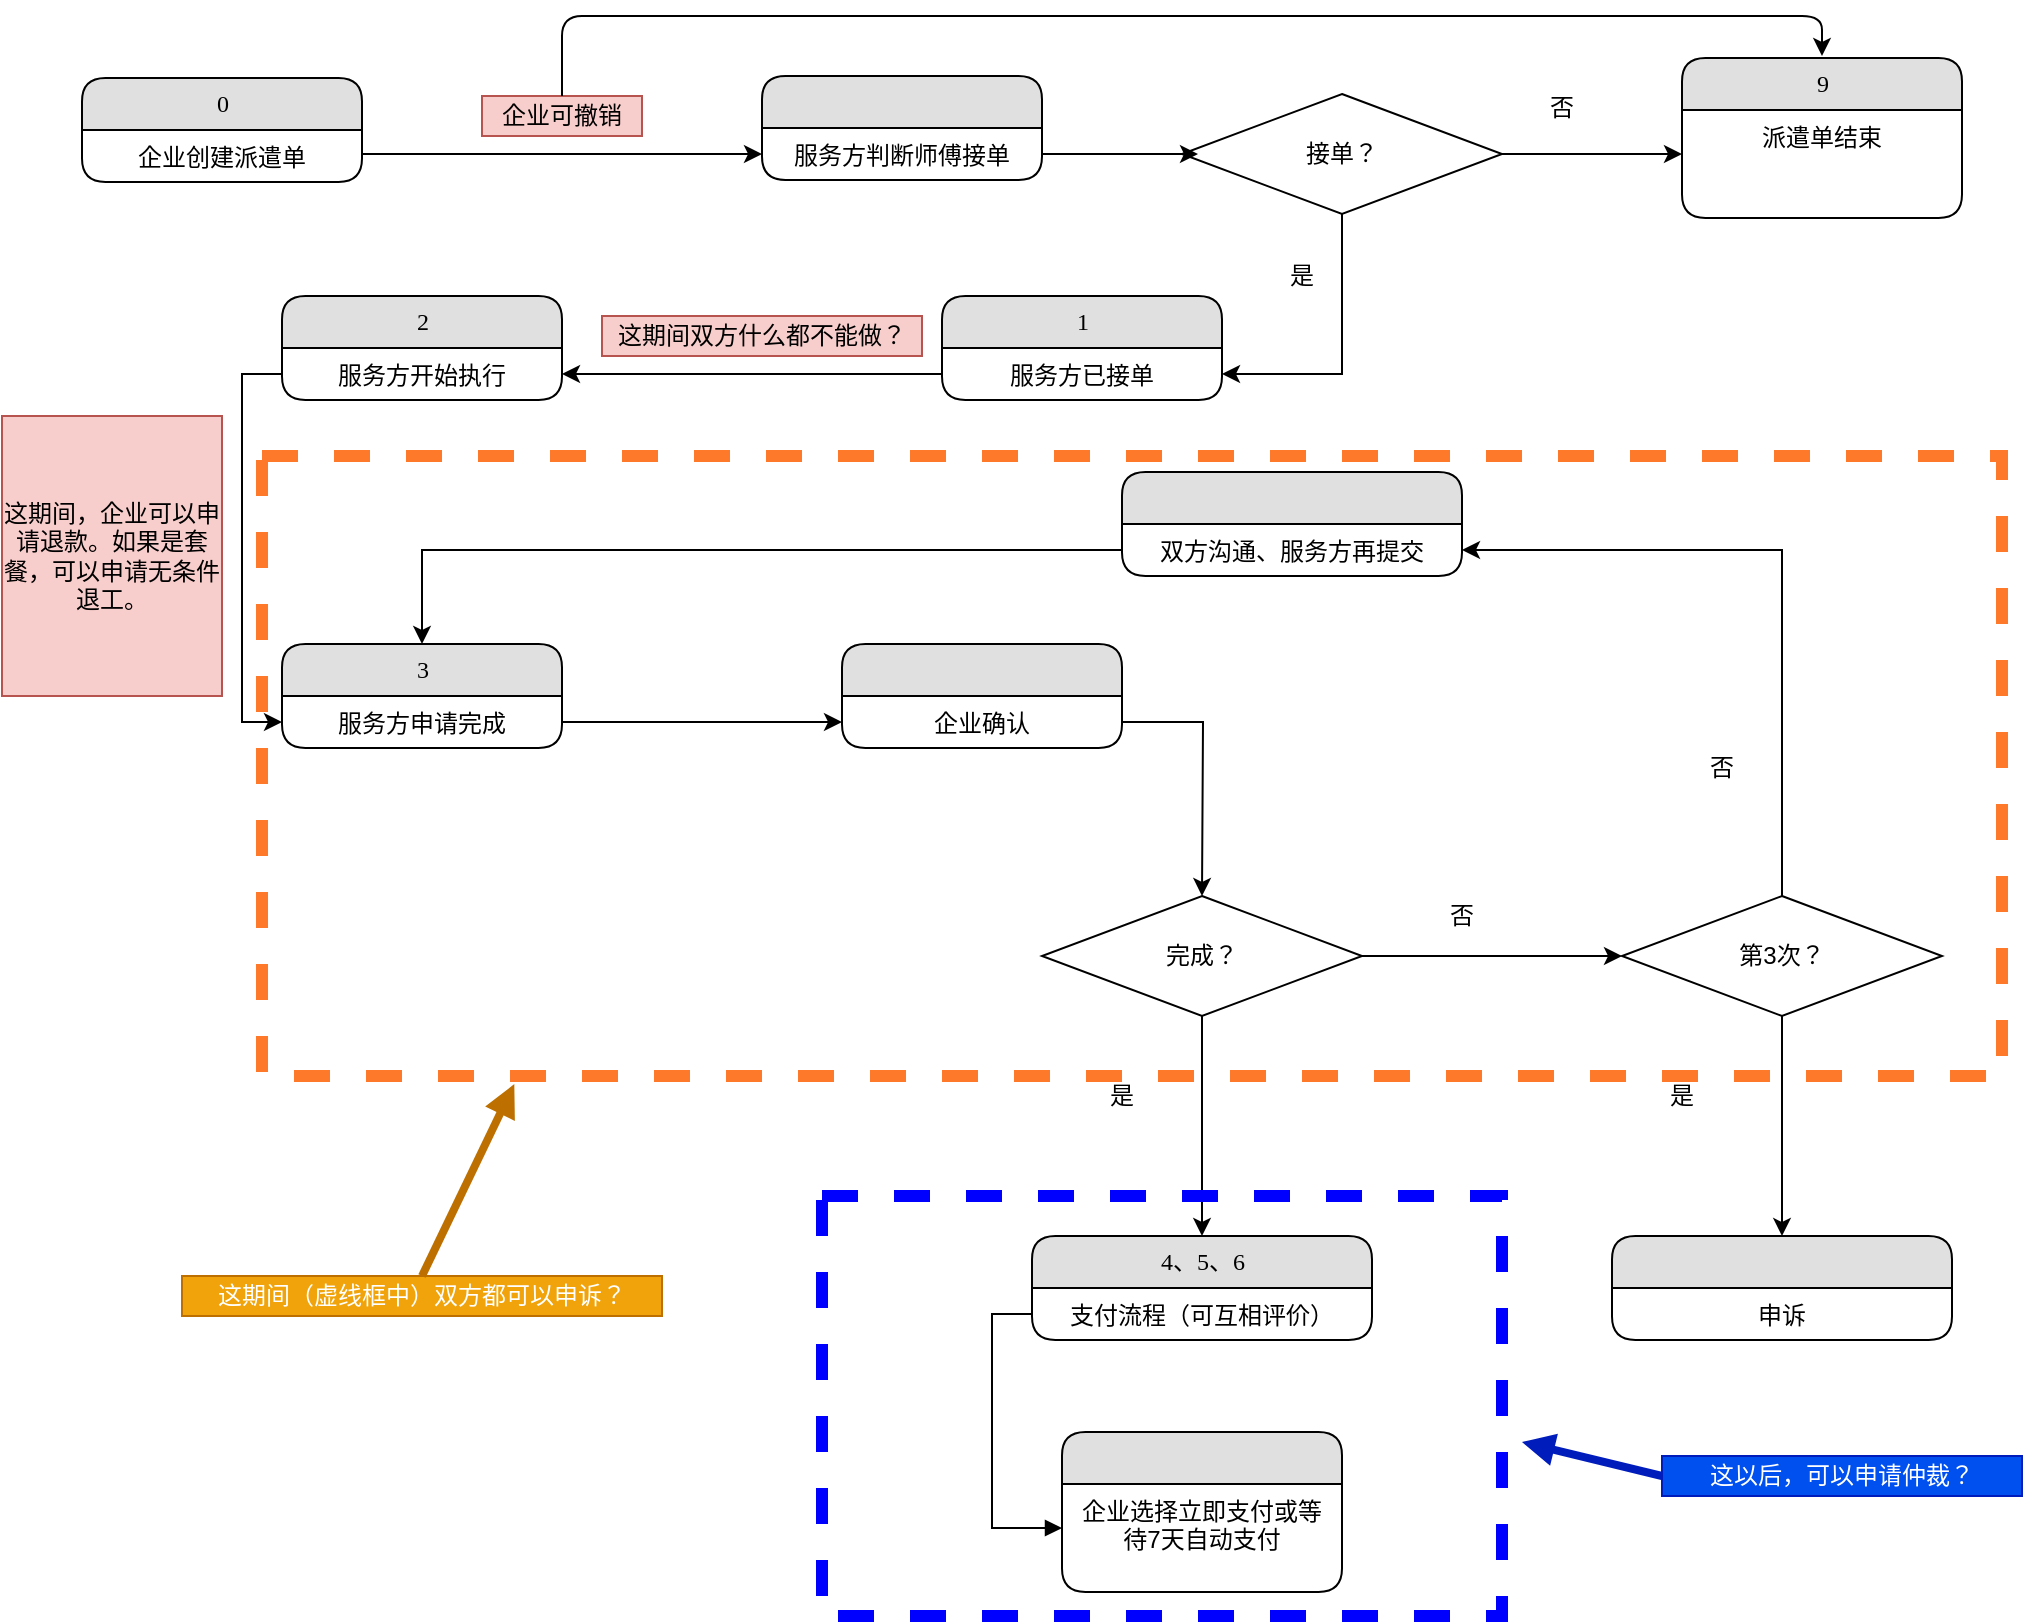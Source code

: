 <mxfile version="12.7.2" type="github">
  <diagram name="Page-1" id="52a04d89-c75d-2922-d76d-85b35f80e030">
    <mxGraphModel dx="1422" dy="828" grid="1" gridSize="10" guides="1" tooltips="1" connect="1" arrows="1" fold="1" page="1" pageScale="1" pageWidth="1100" pageHeight="850" background="#ffffff" math="0" shadow="0">
      <root>
        <mxCell id="0" />
        <mxCell id="1" parent="0" />
        <mxCell id="1fdf3b25b50cf41e-1" value="0" style="swimlane;html=1;fontStyle=0;childLayout=stackLayout;horizontal=1;startSize=26;fillColor=#e0e0e0;horizontalStack=0;resizeParent=1;resizeLast=0;collapsible=1;marginBottom=0;swimlaneFillColor=#ffffff;align=center;rounded=1;shadow=0;comic=0;labelBackgroundColor=none;strokeWidth=1;fontFamily=Verdana;fontSize=12" parent="1" vertex="1">
          <mxGeometry x="120" y="61" width="140" height="52" as="geometry" />
        </mxCell>
        <mxCell id="1fdf3b25b50cf41e-2" value="企业创建派遣单" style="text;html=1;strokeColor=none;fillColor=none;spacingLeft=4;spacingRight=4;whiteSpace=wrap;overflow=hidden;rotatable=0;points=[[0,0.5],[1,0.5]];portConstraint=eastwest;align=center;" parent="1fdf3b25b50cf41e-1" vertex="1">
          <mxGeometry y="26" width="140" height="24" as="geometry" />
        </mxCell>
        <mxCell id="d0jnjU2pJw37aTX6-w42-1" value="" style="swimlane;html=1;fontStyle=0;childLayout=stackLayout;horizontal=1;startSize=26;fillColor=#e0e0e0;horizontalStack=0;resizeParent=1;resizeLast=0;collapsible=1;marginBottom=0;swimlaneFillColor=#ffffff;align=center;rounded=1;shadow=0;comic=0;labelBackgroundColor=none;strokeWidth=1;fontFamily=Verdana;fontSize=12" vertex="1" parent="1">
          <mxGeometry x="460" y="60" width="140" height="52" as="geometry" />
        </mxCell>
        <mxCell id="d0jnjU2pJw37aTX6-w42-2" value="服务方判断师傅接单" style="text;html=1;strokeColor=none;fillColor=none;spacingLeft=4;spacingRight=4;whiteSpace=wrap;overflow=hidden;rotatable=0;points=[[0,0.5],[1,0.5]];portConstraint=eastwest;align=center;" vertex="1" parent="d0jnjU2pJw37aTX6-w42-1">
          <mxGeometry y="26" width="140" height="26" as="geometry" />
        </mxCell>
        <mxCell id="d0jnjU2pJw37aTX6-w42-3" value="1" style="swimlane;html=1;fontStyle=0;childLayout=stackLayout;horizontal=1;startSize=26;fillColor=#e0e0e0;horizontalStack=0;resizeParent=1;resizeLast=0;collapsible=1;marginBottom=0;swimlaneFillColor=#ffffff;align=center;rounded=1;shadow=0;comic=0;labelBackgroundColor=none;strokeWidth=1;fontFamily=Verdana;fontSize=12" vertex="1" parent="1">
          <mxGeometry x="550" y="170" width="140" height="52" as="geometry" />
        </mxCell>
        <mxCell id="d0jnjU2pJw37aTX6-w42-4" value="&lt;div style=&quot;text-align: left&quot;&gt;&lt;span&gt;服务方已接单&lt;/span&gt;&lt;/div&gt;" style="text;html=1;strokeColor=none;fillColor=none;spacingLeft=4;spacingRight=4;whiteSpace=wrap;overflow=hidden;rotatable=0;points=[[0,0.5],[1,0.5]];portConstraint=eastwest;align=center;" vertex="1" parent="d0jnjU2pJw37aTX6-w42-3">
          <mxGeometry y="26" width="140" height="26" as="geometry" />
        </mxCell>
        <mxCell id="d0jnjU2pJw37aTX6-w42-5" value="3" style="swimlane;html=1;fontStyle=0;childLayout=stackLayout;horizontal=1;startSize=26;fillColor=#e0e0e0;horizontalStack=0;resizeParent=1;resizeLast=0;collapsible=1;marginBottom=0;swimlaneFillColor=#ffffff;align=center;rounded=1;shadow=0;comic=0;labelBackgroundColor=none;strokeWidth=1;fontFamily=Verdana;fontSize=12" vertex="1" parent="1">
          <mxGeometry x="220" y="344" width="140" height="52" as="geometry" />
        </mxCell>
        <mxCell id="d0jnjU2pJw37aTX6-w42-6" value="服务方申请完成" style="text;html=1;strokeColor=none;fillColor=none;spacingLeft=4;spacingRight=4;whiteSpace=wrap;overflow=hidden;rotatable=0;points=[[0,0.5],[1,0.5]];portConstraint=eastwest;align=center;" vertex="1" parent="d0jnjU2pJw37aTX6-w42-5">
          <mxGeometry y="26" width="140" height="26" as="geometry" />
        </mxCell>
        <mxCell id="d0jnjU2pJw37aTX6-w42-7" value="" style="swimlane;html=1;fontStyle=0;childLayout=stackLayout;horizontal=1;startSize=26;fillColor=#e0e0e0;horizontalStack=0;resizeParent=1;resizeLast=0;collapsible=1;marginBottom=0;swimlaneFillColor=#ffffff;align=center;rounded=1;shadow=0;comic=0;labelBackgroundColor=none;strokeWidth=1;fontFamily=Verdana;fontSize=12" vertex="1" parent="1">
          <mxGeometry x="500" y="344" width="140" height="52" as="geometry" />
        </mxCell>
        <mxCell id="d0jnjU2pJw37aTX6-w42-8" value="企业确认" style="text;html=1;strokeColor=none;fillColor=none;spacingLeft=4;spacingRight=4;whiteSpace=wrap;overflow=hidden;rotatable=0;points=[[0,0.5],[1,0.5]];portConstraint=eastwest;align=center;" vertex="1" parent="d0jnjU2pJw37aTX6-w42-7">
          <mxGeometry y="26" width="140" height="26" as="geometry" />
        </mxCell>
        <mxCell id="d0jnjU2pJw37aTX6-w42-36" style="edgeStyle=orthogonalEdgeStyle;rounded=0;orthogonalLoop=1;jettySize=auto;html=1;entryX=0;entryY=0.5;entryDx=0;entryDy=0;" edge="1" parent="1" source="d0jnjU2pJw37aTX6-w42-9" target="d0jnjU2pJw37aTX6-w42-30">
          <mxGeometry relative="1" as="geometry" />
        </mxCell>
        <mxCell id="d0jnjU2pJw37aTX6-w42-50" style="edgeStyle=orthogonalEdgeStyle;rounded=0;orthogonalLoop=1;jettySize=auto;html=1;" edge="1" parent="1" source="d0jnjU2pJw37aTX6-w42-9" target="d0jnjU2pJw37aTX6-w42-48">
          <mxGeometry relative="1" as="geometry" />
        </mxCell>
        <mxCell id="d0jnjU2pJw37aTX6-w42-9" value="完成？" style="rhombus;whiteSpace=wrap;html=1;" vertex="1" parent="1">
          <mxGeometry x="600" y="470" width="160" height="60" as="geometry" />
        </mxCell>
        <mxCell id="d0jnjU2pJw37aTX6-w42-10" value="" style="swimlane;html=1;fontStyle=0;childLayout=stackLayout;horizontal=1;startSize=26;fillColor=#e0e0e0;horizontalStack=0;resizeParent=1;resizeLast=0;collapsible=1;marginBottom=0;swimlaneFillColor=#ffffff;align=center;rounded=1;shadow=0;comic=0;labelBackgroundColor=none;strokeWidth=1;fontFamily=Verdana;fontSize=12" vertex="1" parent="1">
          <mxGeometry x="610" y="738" width="140" height="80" as="geometry" />
        </mxCell>
        <mxCell id="d0jnjU2pJw37aTX6-w42-11" value="企业选择立即支付或等待7天自动支付" style="text;html=1;strokeColor=none;fillColor=none;spacingLeft=4;spacingRight=4;whiteSpace=wrap;overflow=hidden;rotatable=0;points=[[0,0.5],[1,0.5]];portConstraint=eastwest;align=center;" vertex="1" parent="d0jnjU2pJw37aTX6-w42-10">
          <mxGeometry y="26" width="140" height="44" as="geometry" />
        </mxCell>
        <mxCell id="d0jnjU2pJw37aTX6-w42-12" style="edgeStyle=orthogonalEdgeStyle;rounded=0;orthogonalLoop=1;jettySize=auto;html=1;" edge="1" parent="1" source="1fdf3b25b50cf41e-2" target="d0jnjU2pJw37aTX6-w42-2">
          <mxGeometry relative="1" as="geometry" />
        </mxCell>
        <mxCell id="d0jnjU2pJw37aTX6-w42-13" value="企业可撤销" style="text;html=1;strokeColor=#b85450;fillColor=#f8cecc;align=center;verticalAlign=middle;whiteSpace=wrap;rounded=0;" vertex="1" parent="1">
          <mxGeometry x="320" y="70" width="80" height="20" as="geometry" />
        </mxCell>
        <mxCell id="d0jnjU2pJw37aTX6-w42-18" style="edgeStyle=orthogonalEdgeStyle;rounded=0;orthogonalLoop=1;jettySize=auto;html=1;" edge="1" parent="1" source="d0jnjU2pJw37aTX6-w42-14" target="d0jnjU2pJw37aTX6-w42-16">
          <mxGeometry relative="1" as="geometry" />
        </mxCell>
        <mxCell id="d0jnjU2pJw37aTX6-w42-21" style="edgeStyle=orthogonalEdgeStyle;rounded=0;orthogonalLoop=1;jettySize=auto;html=1;entryX=1;entryY=0.5;entryDx=0;entryDy=0;" edge="1" parent="1" source="d0jnjU2pJw37aTX6-w42-14" target="d0jnjU2pJw37aTX6-w42-4">
          <mxGeometry relative="1" as="geometry" />
        </mxCell>
        <mxCell id="d0jnjU2pJw37aTX6-w42-14" value="接单？" style="rhombus;whiteSpace=wrap;html=1;" vertex="1" parent="1">
          <mxGeometry x="670" y="69" width="160" height="60" as="geometry" />
        </mxCell>
        <mxCell id="d0jnjU2pJw37aTX6-w42-15" value="9" style="swimlane;html=1;fontStyle=0;childLayout=stackLayout;horizontal=1;startSize=26;fillColor=#e0e0e0;horizontalStack=0;resizeParent=1;resizeLast=0;collapsible=1;marginBottom=0;swimlaneFillColor=#ffffff;align=center;rounded=1;shadow=0;comic=0;labelBackgroundColor=none;strokeWidth=1;fontFamily=Verdana;fontSize=12" vertex="1" parent="1">
          <mxGeometry x="920" y="51" width="140" height="80" as="geometry" />
        </mxCell>
        <mxCell id="d0jnjU2pJw37aTX6-w42-16" value="派遣单结束" style="text;html=1;strokeColor=none;fillColor=none;spacingLeft=4;spacingRight=4;whiteSpace=wrap;overflow=hidden;rotatable=0;points=[[0,0.5],[1,0.5]];portConstraint=eastwest;align=center;" vertex="1" parent="d0jnjU2pJw37aTX6-w42-15">
          <mxGeometry y="26" width="140" height="44" as="geometry" />
        </mxCell>
        <mxCell id="d0jnjU2pJw37aTX6-w42-17" style="edgeStyle=orthogonalEdgeStyle;rounded=0;orthogonalLoop=1;jettySize=auto;html=1;entryX=0.05;entryY=0.5;entryDx=0;entryDy=0;entryPerimeter=0;" edge="1" parent="1" source="d0jnjU2pJw37aTX6-w42-2" target="d0jnjU2pJw37aTX6-w42-14">
          <mxGeometry relative="1" as="geometry" />
        </mxCell>
        <mxCell id="d0jnjU2pJw37aTX6-w42-19" value="否" style="text;html=1;strokeColor=none;fillColor=none;align=center;verticalAlign=middle;whiteSpace=wrap;rounded=0;" vertex="1" parent="1">
          <mxGeometry x="840" y="66" width="40" height="20" as="geometry" />
        </mxCell>
        <mxCell id="d0jnjU2pJw37aTX6-w42-20" value="" style="endArrow=classic;html=1;exitX=0.5;exitY=0;exitDx=0;exitDy=0;" edge="1" parent="1" source="d0jnjU2pJw37aTX6-w42-13">
          <mxGeometry width="50" height="50" relative="1" as="geometry">
            <mxPoint x="270" y="240" as="sourcePoint" />
            <mxPoint x="990" y="50" as="targetPoint" />
            <Array as="points">
              <mxPoint x="360" y="30" />
              <mxPoint x="990" y="30" />
            </Array>
          </mxGeometry>
        </mxCell>
        <mxCell id="d0jnjU2pJw37aTX6-w42-22" value="是" style="text;html=1;strokeColor=none;fillColor=none;align=center;verticalAlign=middle;whiteSpace=wrap;rounded=0;" vertex="1" parent="1">
          <mxGeometry x="710" y="150" width="40" height="20" as="geometry" />
        </mxCell>
        <mxCell id="d0jnjU2pJw37aTX6-w42-24" value="2" style="swimlane;html=1;fontStyle=0;childLayout=stackLayout;horizontal=1;startSize=26;fillColor=#e0e0e0;horizontalStack=0;resizeParent=1;resizeLast=0;collapsible=1;marginBottom=0;swimlaneFillColor=#ffffff;align=center;rounded=1;shadow=0;comic=0;labelBackgroundColor=none;strokeWidth=1;fontFamily=Verdana;fontSize=12" vertex="1" parent="1">
          <mxGeometry x="220" y="170" width="140" height="52" as="geometry" />
        </mxCell>
        <mxCell id="d0jnjU2pJw37aTX6-w42-25" value="&lt;div style=&quot;text-align: left&quot;&gt;&lt;span&gt;服务方开始执行&lt;/span&gt;&lt;/div&gt;" style="text;html=1;strokeColor=none;fillColor=none;spacingLeft=4;spacingRight=4;whiteSpace=wrap;overflow=hidden;rotatable=0;points=[[0,0.5],[1,0.5]];portConstraint=eastwest;align=center;" vertex="1" parent="d0jnjU2pJw37aTX6-w42-24">
          <mxGeometry y="26" width="140" height="26" as="geometry" />
        </mxCell>
        <mxCell id="d0jnjU2pJw37aTX6-w42-26" style="edgeStyle=orthogonalEdgeStyle;rounded=0;orthogonalLoop=1;jettySize=auto;html=1;" edge="1" parent="1" source="d0jnjU2pJw37aTX6-w42-4" target="d0jnjU2pJw37aTX6-w42-25">
          <mxGeometry relative="1" as="geometry" />
        </mxCell>
        <mxCell id="d0jnjU2pJw37aTX6-w42-27" value="这期间双方什么都不能做？" style="text;html=1;strokeColor=#b85450;fillColor=#f8cecc;align=center;verticalAlign=middle;whiteSpace=wrap;rounded=0;" vertex="1" parent="1">
          <mxGeometry x="380" y="180" width="160" height="20" as="geometry" />
        </mxCell>
        <mxCell id="d0jnjU2pJw37aTX6-w42-28" style="edgeStyle=orthogonalEdgeStyle;rounded=0;orthogonalLoop=1;jettySize=auto;html=1;entryX=0;entryY=0.5;entryDx=0;entryDy=0;" edge="1" parent="1" source="d0jnjU2pJw37aTX6-w42-25" target="d0jnjU2pJw37aTX6-w42-6">
          <mxGeometry relative="1" as="geometry" />
        </mxCell>
        <mxCell id="d0jnjU2pJw37aTX6-w42-29" style="edgeStyle=orthogonalEdgeStyle;rounded=0;orthogonalLoop=1;jettySize=auto;html=1;entryX=0;entryY=0.5;entryDx=0;entryDy=0;" edge="1" parent="1" source="d0jnjU2pJw37aTX6-w42-6" target="d0jnjU2pJw37aTX6-w42-8">
          <mxGeometry relative="1" as="geometry" />
        </mxCell>
        <mxCell id="d0jnjU2pJw37aTX6-w42-33" style="edgeStyle=orthogonalEdgeStyle;rounded=0;orthogonalLoop=1;jettySize=auto;html=1;" edge="1" parent="1" source="d0jnjU2pJw37aTX6-w42-30" target="d0jnjU2pJw37aTX6-w42-32">
          <mxGeometry relative="1" as="geometry" />
        </mxCell>
        <mxCell id="d0jnjU2pJw37aTX6-w42-46" style="edgeStyle=orthogonalEdgeStyle;rounded=0;orthogonalLoop=1;jettySize=auto;html=1;" edge="1" parent="1" source="d0jnjU2pJw37aTX6-w42-30" target="d0jnjU2pJw37aTX6-w42-44">
          <mxGeometry relative="1" as="geometry" />
        </mxCell>
        <mxCell id="d0jnjU2pJw37aTX6-w42-30" value="第3次？" style="rhombus;whiteSpace=wrap;html=1;" vertex="1" parent="1">
          <mxGeometry x="890" y="470" width="160" height="60" as="geometry" />
        </mxCell>
        <mxCell id="d0jnjU2pJw37aTX6-w42-34" style="edgeStyle=orthogonalEdgeStyle;rounded=0;orthogonalLoop=1;jettySize=auto;html=1;entryX=0.5;entryY=0;entryDx=0;entryDy=0;exitX=0;exitY=0.5;exitDx=0;exitDy=0;" edge="1" parent="1" source="d0jnjU2pJw37aTX6-w42-32" target="d0jnjU2pJw37aTX6-w42-5">
          <mxGeometry relative="1" as="geometry" />
        </mxCell>
        <mxCell id="d0jnjU2pJw37aTX6-w42-31" value="" style="swimlane;html=1;fontStyle=0;childLayout=stackLayout;horizontal=1;startSize=26;fillColor=#e0e0e0;horizontalStack=0;resizeParent=1;resizeLast=0;collapsible=1;marginBottom=0;swimlaneFillColor=#ffffff;align=center;rounded=1;shadow=0;comic=0;labelBackgroundColor=none;strokeWidth=1;fontFamily=Verdana;fontSize=12" vertex="1" parent="1">
          <mxGeometry x="640" y="258" width="170" height="52" as="geometry" />
        </mxCell>
        <mxCell id="d0jnjU2pJw37aTX6-w42-32" value="双方沟通、服务方再提交" style="text;html=1;strokeColor=none;fillColor=none;spacingLeft=4;spacingRight=4;whiteSpace=wrap;overflow=hidden;rotatable=0;points=[[0,0.5],[1,0.5]];portConstraint=eastwest;align=center;" vertex="1" parent="d0jnjU2pJw37aTX6-w42-31">
          <mxGeometry y="26" width="170" height="26" as="geometry" />
        </mxCell>
        <mxCell id="d0jnjU2pJw37aTX6-w42-35" style="edgeStyle=orthogonalEdgeStyle;rounded=0;orthogonalLoop=1;jettySize=auto;html=1;" edge="1" parent="1" source="d0jnjU2pJw37aTX6-w42-8">
          <mxGeometry relative="1" as="geometry">
            <mxPoint x="680" y="470" as="targetPoint" />
          </mxGeometry>
        </mxCell>
        <mxCell id="d0jnjU2pJw37aTX6-w42-37" value="否" style="text;html=1;strokeColor=none;fillColor=none;align=center;verticalAlign=middle;whiteSpace=wrap;rounded=0;" vertex="1" parent="1">
          <mxGeometry x="790" y="470" width="40" height="20" as="geometry" />
        </mxCell>
        <mxCell id="d0jnjU2pJw37aTX6-w42-38" value="否" style="text;html=1;strokeColor=none;fillColor=none;align=center;verticalAlign=middle;whiteSpace=wrap;rounded=0;" vertex="1" parent="1">
          <mxGeometry x="920" y="396" width="40" height="20" as="geometry" />
        </mxCell>
        <mxCell id="d0jnjU2pJw37aTX6-w42-39" value="是" style="text;html=1;strokeColor=none;fillColor=none;align=center;verticalAlign=middle;whiteSpace=wrap;rounded=0;" vertex="1" parent="1">
          <mxGeometry x="620" y="560" width="40" height="20" as="geometry" />
        </mxCell>
        <mxCell id="d0jnjU2pJw37aTX6-w42-40" value="是" style="text;html=1;strokeColor=none;fillColor=none;align=center;verticalAlign=middle;whiteSpace=wrap;rounded=0;" vertex="1" parent="1">
          <mxGeometry x="900" y="560" width="40" height="20" as="geometry" />
        </mxCell>
        <mxCell id="d0jnjU2pJw37aTX6-w42-44" value="" style="swimlane;html=1;fontStyle=0;childLayout=stackLayout;horizontal=1;startSize=26;fillColor=#e0e0e0;horizontalStack=0;resizeParent=1;resizeLast=0;collapsible=1;marginBottom=0;swimlaneFillColor=#ffffff;align=center;rounded=1;shadow=0;comic=0;labelBackgroundColor=none;strokeWidth=1;fontFamily=Verdana;fontSize=12" vertex="1" parent="1">
          <mxGeometry x="885" y="640" width="170" height="52" as="geometry" />
        </mxCell>
        <mxCell id="d0jnjU2pJw37aTX6-w42-45" value="申诉" style="text;html=1;strokeColor=none;fillColor=none;spacingLeft=4;spacingRight=4;whiteSpace=wrap;overflow=hidden;rotatable=0;points=[[0,0.5],[1,0.5]];portConstraint=eastwest;align=center;" vertex="1" parent="d0jnjU2pJw37aTX6-w42-44">
          <mxGeometry y="26" width="170" height="26" as="geometry" />
        </mxCell>
        <mxCell id="d0jnjU2pJw37aTX6-w42-47" value="这期间，企业可以申请退款。如果是套餐，可以申请无条件退工。" style="text;html=1;strokeColor=#b85450;fillColor=#f8cecc;align=center;verticalAlign=middle;whiteSpace=wrap;rounded=0;" vertex="1" parent="1">
          <mxGeometry x="80" y="230" width="110" height="140" as="geometry" />
        </mxCell>
        <mxCell id="d0jnjU2pJw37aTX6-w42-48" value="4、5、6" style="swimlane;html=1;fontStyle=0;childLayout=stackLayout;horizontal=1;startSize=26;fillColor=#e0e0e0;horizontalStack=0;resizeParent=1;resizeLast=0;collapsible=1;marginBottom=0;swimlaneFillColor=#ffffff;align=center;rounded=1;shadow=0;comic=0;labelBackgroundColor=none;strokeWidth=1;fontFamily=Verdana;fontSize=12" vertex="1" parent="1">
          <mxGeometry x="595" y="640" width="170" height="52" as="geometry" />
        </mxCell>
        <mxCell id="d0jnjU2pJw37aTX6-w42-49" value="支付流程（可互相评价）" style="text;html=1;strokeColor=none;fillColor=none;spacingLeft=4;spacingRight=4;whiteSpace=wrap;overflow=hidden;rotatable=0;points=[[0,0.5],[1,0.5]];portConstraint=eastwest;align=center;" vertex="1" parent="d0jnjU2pJw37aTX6-w42-48">
          <mxGeometry y="26" width="170" height="26" as="geometry" />
        </mxCell>
        <mxCell id="d0jnjU2pJw37aTX6-w42-51" value="" style="rounded=0;whiteSpace=wrap;html=1;fillColor=none;dashed=1;strokeColor=#FF792B;strokeWidth=6;" vertex="1" parent="1">
          <mxGeometry x="210" y="250" width="870" height="310" as="geometry" />
        </mxCell>
        <mxCell id="d0jnjU2pJw37aTX6-w42-53" value="这期间（虚线框中）双方都可以申诉？" style="text;html=1;strokeColor=#BD7000;fillColor=#f0a30a;align=center;verticalAlign=middle;whiteSpace=wrap;rounded=0;fontColor=#ffffff;" vertex="1" parent="1">
          <mxGeometry x="170" y="660" width="240" height="20" as="geometry" />
        </mxCell>
        <mxCell id="d0jnjU2pJw37aTX6-w42-54" value="" style="endArrow=block;html=1;exitX=0.5;exitY=0;exitDx=0;exitDy=0;entryX=0.145;entryY=1.013;entryDx=0;entryDy=0;entryPerimeter=0;endFill=1;strokeWidth=4;fillColor=#f0a30a;strokeColor=#BD7000;" edge="1" parent="1" source="d0jnjU2pJw37aTX6-w42-53" target="d0jnjU2pJw37aTX6-w42-51">
          <mxGeometry width="50" height="50" relative="1" as="geometry">
            <mxPoint x="200" y="730" as="sourcePoint" />
            <mxPoint x="250" y="680" as="targetPoint" />
          </mxGeometry>
        </mxCell>
        <mxCell id="d0jnjU2pJw37aTX6-w42-55" value="这以后，可以申请仲裁？" style="text;html=1;strokeColor=#001DBC;fillColor=#0050ef;align=center;verticalAlign=middle;whiteSpace=wrap;rounded=0;fontColor=#ffffff;" vertex="1" parent="1">
          <mxGeometry x="910" y="750" width="180" height="20" as="geometry" />
        </mxCell>
        <mxCell id="d0jnjU2pJw37aTX6-w42-56" value="" style="endArrow=block;html=1;entryX=0.145;entryY=1.013;entryDx=0;entryDy=0;entryPerimeter=0;endFill=1;strokeWidth=4;fillColor=#0050ef;strokeColor=#001DBC;" edge="1" parent="1">
          <mxGeometry width="50" height="50" relative="1" as="geometry">
            <mxPoint x="910" y="760" as="sourcePoint" />
            <mxPoint x="840.0" y="743" as="targetPoint" />
          </mxGeometry>
        </mxCell>
        <mxCell id="d0jnjU2pJw37aTX6-w42-57" style="edgeStyle=orthogonalEdgeStyle;rounded=0;orthogonalLoop=1;jettySize=auto;html=1;entryX=0;entryY=0.5;entryDx=0;entryDy=0;endArrow=block;endFill=1;strokeWidth=1;" edge="1" parent="1" source="d0jnjU2pJw37aTX6-w42-49" target="d0jnjU2pJw37aTX6-w42-11">
          <mxGeometry relative="1" as="geometry" />
        </mxCell>
        <mxCell id="d0jnjU2pJw37aTX6-w42-58" value="" style="rounded=0;whiteSpace=wrap;html=1;fillColor=none;dashed=1;strokeWidth=6;strokeColor=#0000FF;" vertex="1" parent="1">
          <mxGeometry x="490" y="620" width="340" height="210" as="geometry" />
        </mxCell>
      </root>
    </mxGraphModel>
  </diagram>
</mxfile>
